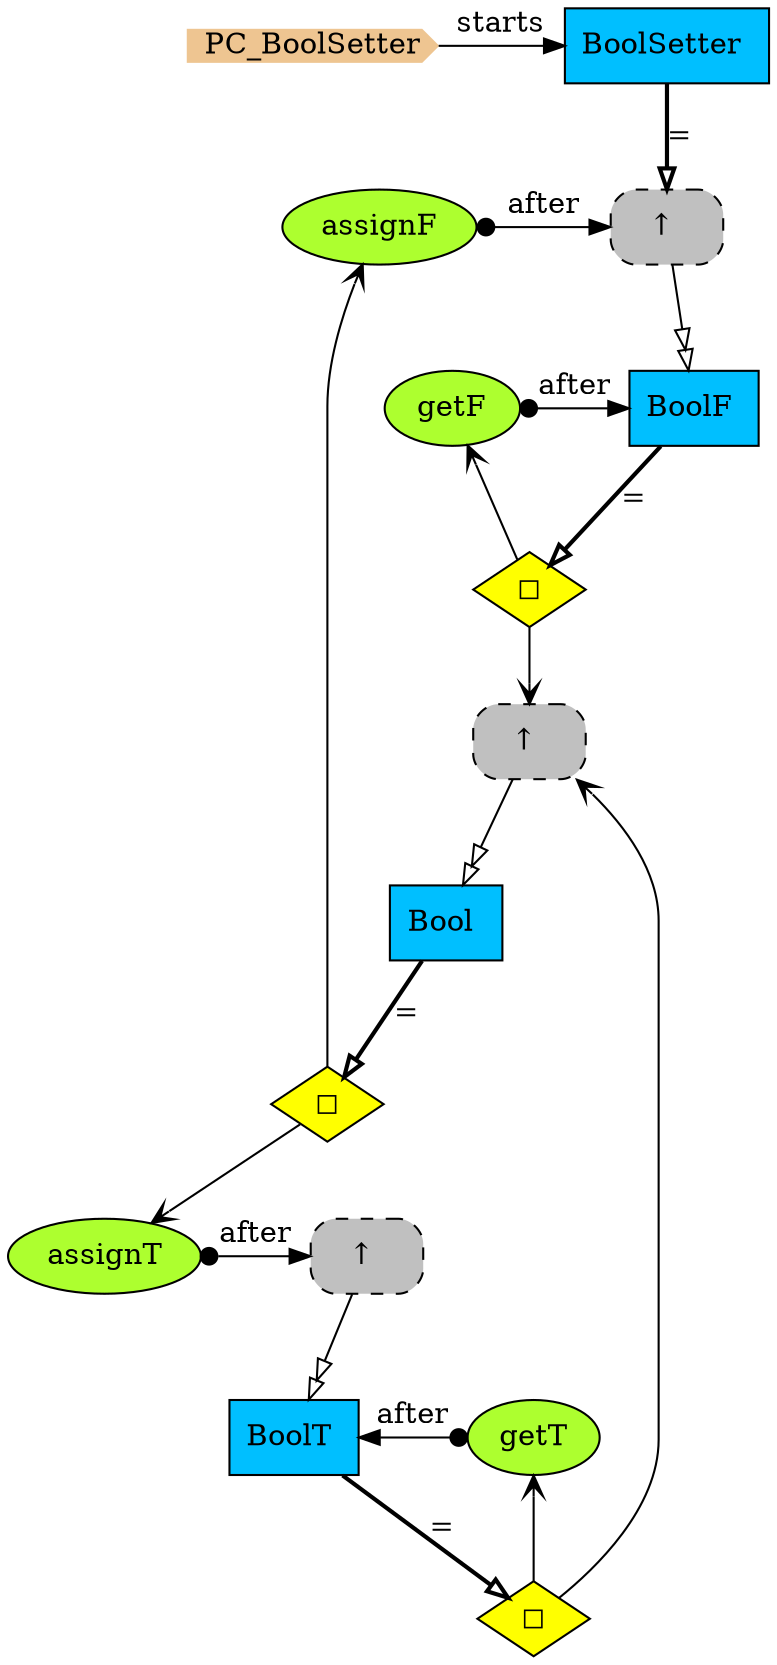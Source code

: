 digraph {
StartN_ [shape = cds,color=burlywood2,style=filled,height=.2,width=.2, label =PC_BoolSetter];
Bool [shape=box,fillcolor=deepskyblue,style = filled,label="Bool "];
assignT [shape=ellipse,fillcolor=greenyellow,style = filled,label="assignT"];
RefBoolT [shape=rectangle,fillcolor=gray,style="rounded,filled,dashed",label="↑ "];
BoolT [shape=box,fillcolor=deepskyblue,style = filled,label="BoolT "];
getT [shape=ellipse,fillcolor=greenyellow,style = filled,label="getT"];
BoolF [shape=box,fillcolor=deepskyblue,style = filled,label="BoolF "];
getF [shape=ellipse,fillcolor=greenyellow,style = filled,label="getF"];
OpBoolF [shape=diamond,fillcolor=yellow,style = filled,label="◻︎"];
RefBool [shape=rectangle,fillcolor=gray,style="rounded,filled,dashed",label="↑ "];
OpBoolT [shape=diamond,fillcolor=yellow,style = filled,label="◻︎"];
RefBoolF [shape=rectangle,fillcolor=gray,style="rounded,filled,dashed",label="↑ "];
assignF [shape=ellipse,fillcolor=greenyellow,style = filled,label="assignF"];
OpBool [shape=diamond,fillcolor=yellow,style = filled,label="◻︎"];
BoolSetter [shape=box,fillcolor=deepskyblue,style = filled,label="BoolSetter "];

{rank=same;BoolT,getT}
{rank=same;RefBoolT,assignT}
{rank=same;RefBoolF,assignF}
{rank=same;BoolF,getF}
{rank=same;BoolSetter,StartN_}

RefBoolF->BoolF[arrowhead="normalnormal",fillcolor=white,label=" "];
OpBoolF->RefBool[arrowhead="open"];
RefBoolT->BoolT[arrowhead="normalnormal",fillcolor=white,label=" "];
getT->BoolT[arrowtail=dot,dir=both,label="after"];
OpBoolT->getT[arrowhead="open"];
assignT->RefBoolT[arrowtail=dot,dir=both,label="after"];
OpBool->assignT[arrowhead="open"];
Bool->OpBool[arrowhead="onormal",penwidth=2,label="="];
BoolT->OpBoolT[arrowhead="onormal",penwidth=2,label="="];
BoolF->OpBoolF[arrowhead="onormal",penwidth=2,label="="];
BoolSetter->RefBoolF[arrowhead="onormal",penwidth=2,label="="];
StartN_->BoolSetter[label="starts"];
OpBool->assignF[arrowhead="open"];
assignF->RefBoolF[arrowtail=dot,dir=both,label="after"];
OpBoolT->RefBool[arrowhead="open"];
RefBool->Bool[arrowhead="normalnormal",fillcolor=white,label=" "];
OpBoolF->getF[arrowhead="open"];
getF->BoolF[arrowtail=dot,dir=both,label="after"];
}